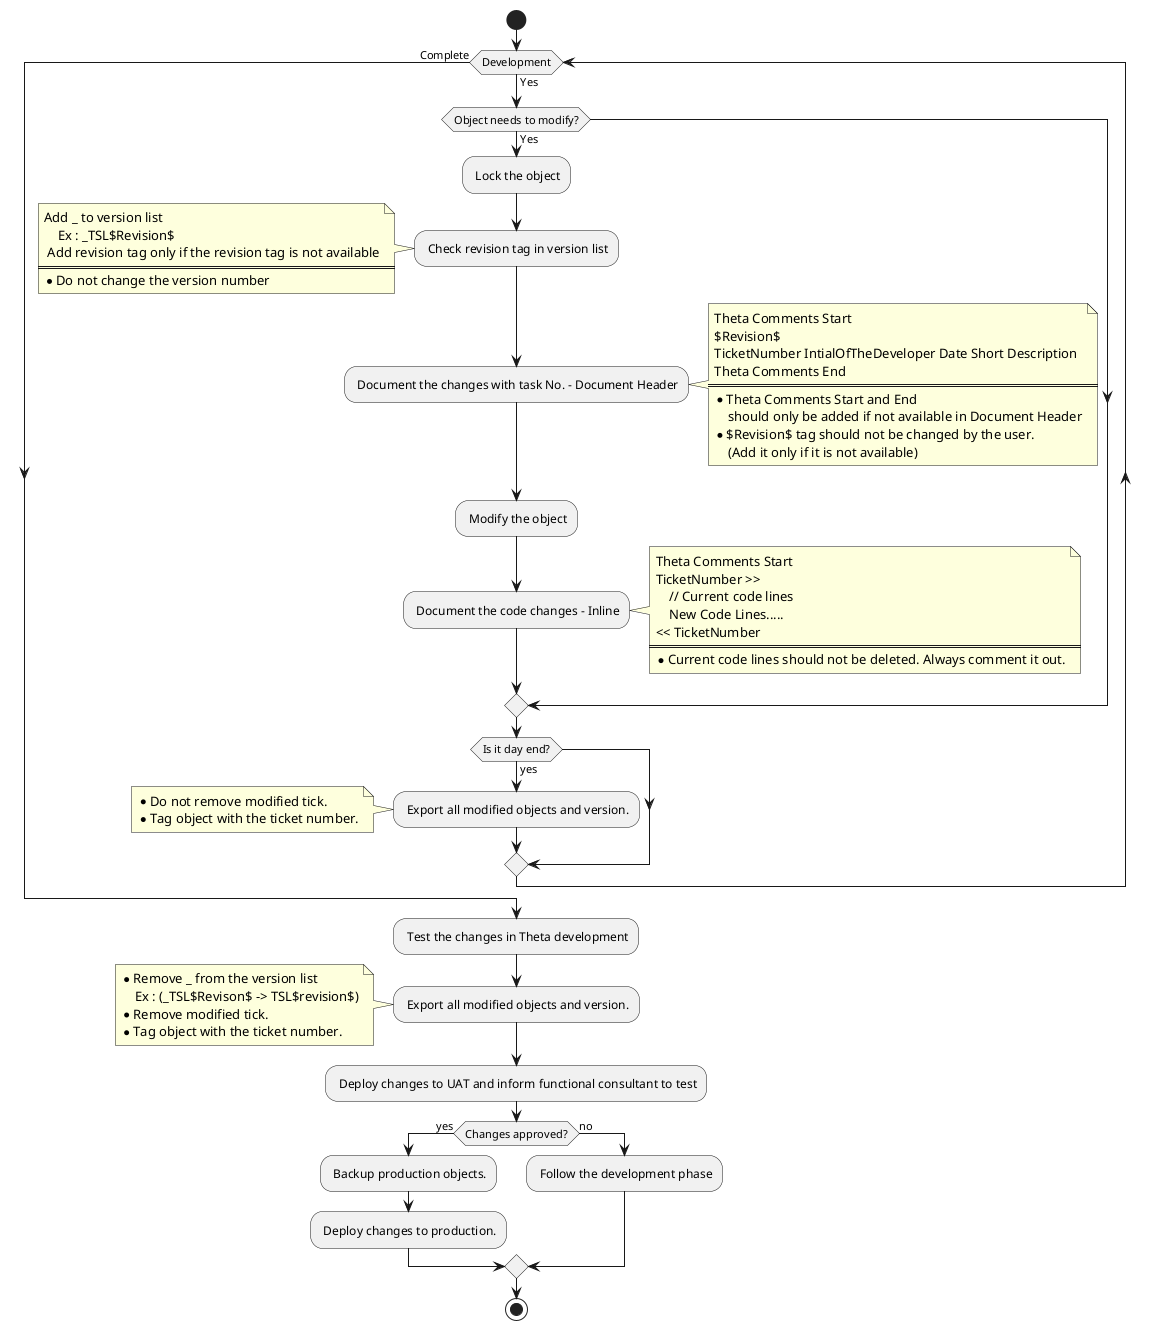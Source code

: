 @startuml
start

while (Development) is (Yes)

    if (Object needs to modify?) then (Yes)
        : Lock the object;
        : Check revision tag in version list;
            note left
                Add _ to version list
                    Ex : _TSL$Revision$
                 Add revision tag only if the revision tag is not available
                ====
                * Do not change the version number
            end note
        : Document the changes with task No. - Document Header;
            note right
            Theta Comments Start
            $Revision$
            TicketNumber IntialOfTheDeveloper Date Short Description
            Theta Comments End
            ====
            * Theta Comments Start and End
                should only be added if not available in Document Header
            * $Revision$ tag should not be changed by the user.
                (Add it only if it is not available)
            end note
        : Modify the object;
        : Document the code changes - Inline;
            note right
            Theta Comments Start
            TicketNumber >>
                // Current code lines
                New Code Lines.....
            << TicketNumber
            ====
            * Current code lines should not be deleted. Always comment it out.
            end note
    endif

    If (Is it day end?) then (yes)
        : Export all modified objects and version.;
        note left
        * Do not remove modified tick.
        * Tag object with the ticket number.
        end note
    endif
endwhile (Complete)
    : Test the changes in Theta development;
    : Export all modified objects and version.;
    note left
    * Remove _ from the version list
        Ex : (_TSL$Revison$ -> TSL$revision$)
    * Remove modified tick.
    * Tag object with the ticket number.
    end note
    : Deploy changes to UAT and inform functional consultant to test;
    if (Changes approved?) then (yes)
        : Backup production objects.;
        : Deploy changes to production.;
    else (no)
        : Follow the development phase;
    endif
stop
@endum